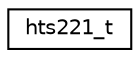 digraph "Graphical Class Hierarchy"
{
 // LATEX_PDF_SIZE
  edge [fontname="Helvetica",fontsize="10",labelfontname="Helvetica",labelfontsize="10"];
  node [fontname="Helvetica",fontsize="10",shape=record];
  rankdir="LR";
  Node0 [label="hts221_t",height=0.2,width=0.4,color="black", fillcolor="white", style="filled",URL="$structhts221__t.html",tooltip="Device descriptor for HTS221 sensors."];
}
